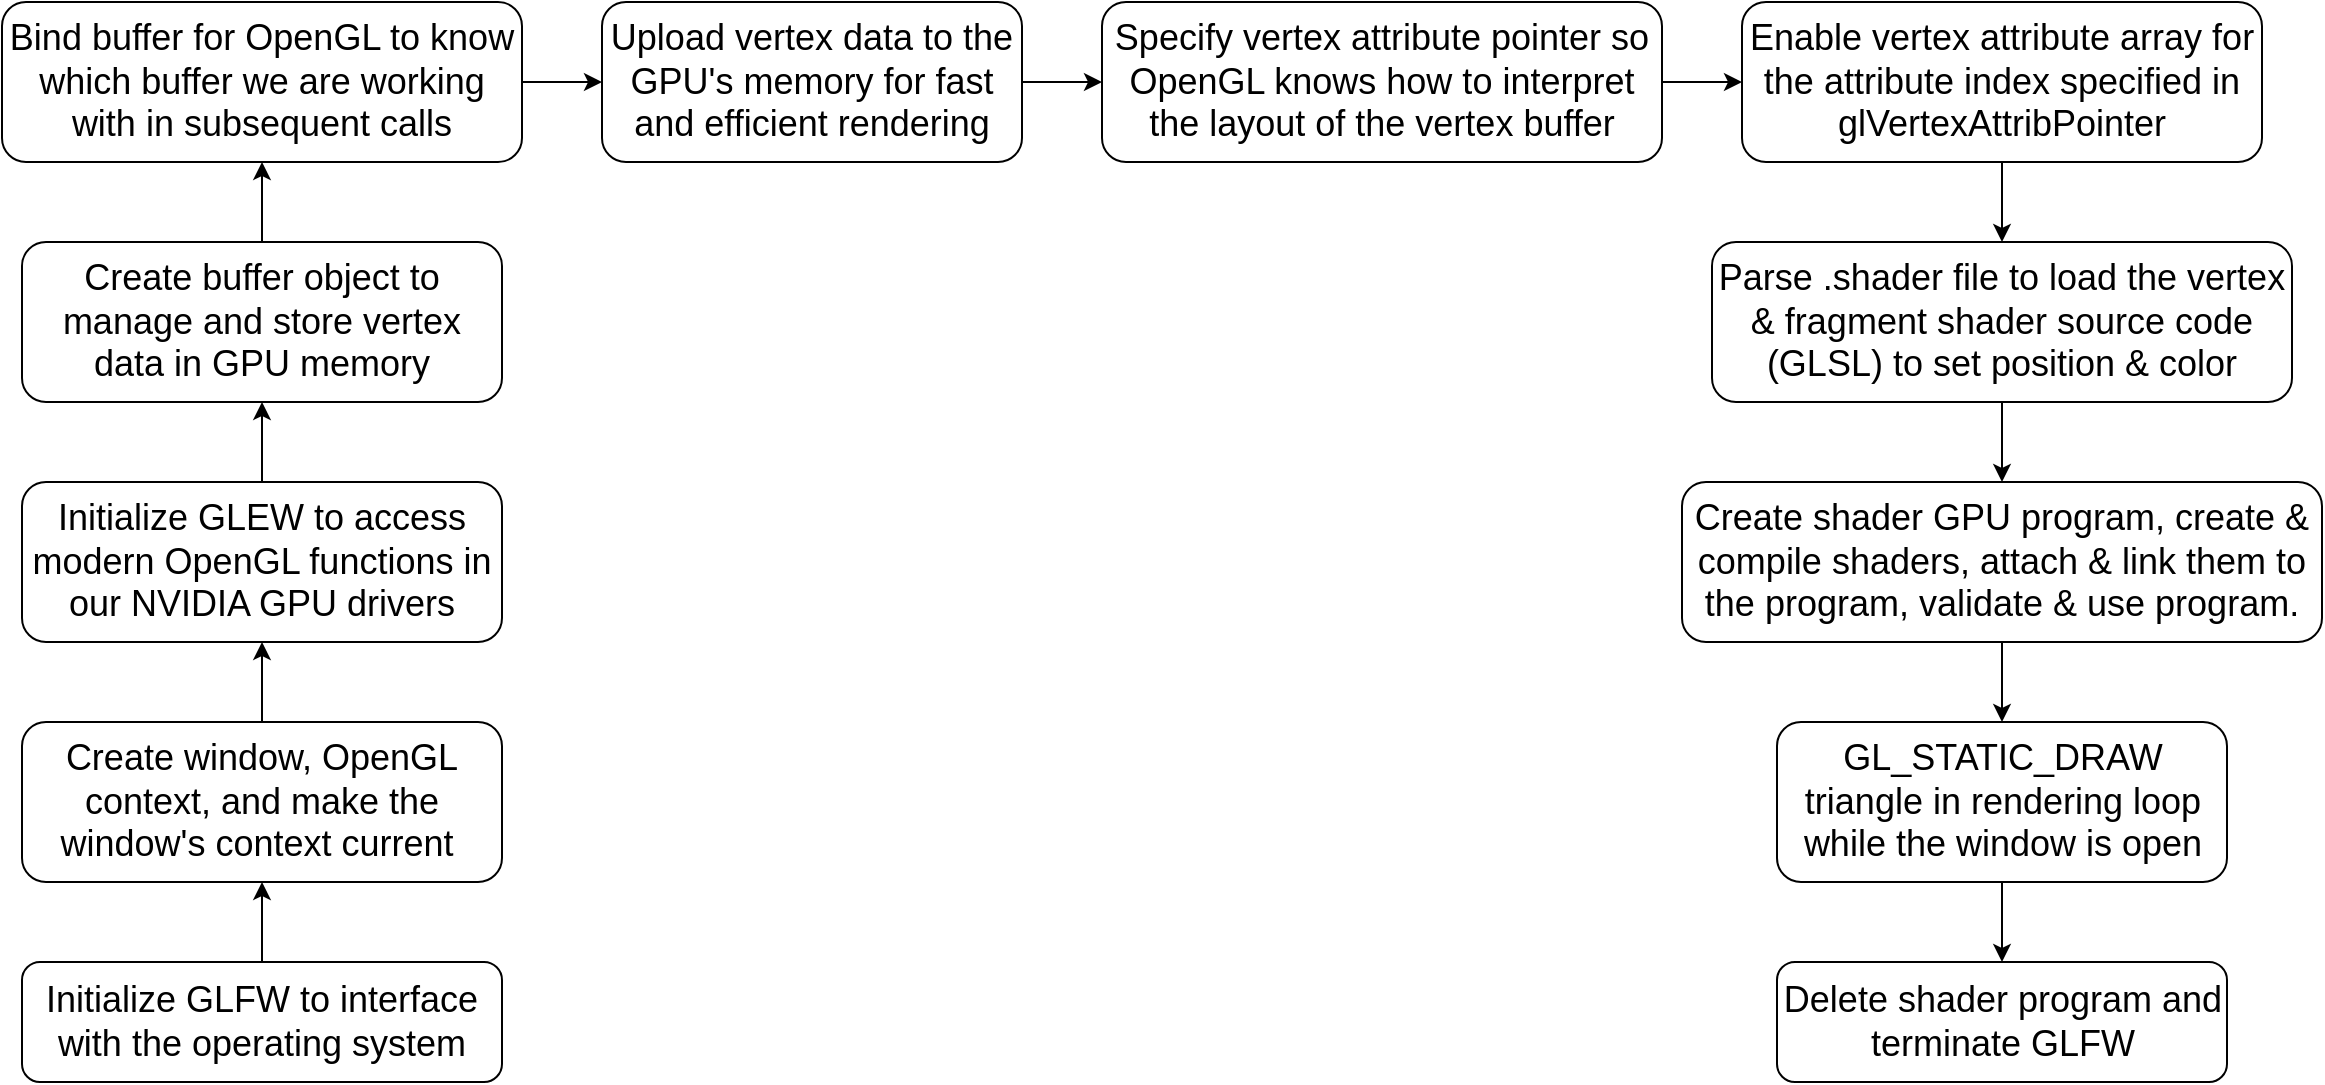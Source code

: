 <mxfile version="22.1.3" type="device">
  <diagram name="Page-1" id="ZNABBC2aGjuWdNrNK6D-">
    <mxGraphModel dx="1167" dy="593" grid="1" gridSize="10" guides="1" tooltips="1" connect="1" arrows="1" fold="1" page="1" pageScale="1" pageWidth="850" pageHeight="1100" math="0" shadow="0">
      <root>
        <mxCell id="0" />
        <mxCell id="1" parent="0" />
        <mxCell id="sqf7HXCJB63_eImmVd2U-1" value="&lt;font style=&quot;font-size: 18px;&quot;&gt;Initialize GLFW to interface with the operating system&lt;/font&gt;" style="rounded=1;whiteSpace=wrap;html=1;" vertex="1" parent="1">
          <mxGeometry x="30" y="520" width="240" height="60" as="geometry" />
        </mxCell>
        <mxCell id="sqf7HXCJB63_eImmVd2U-2" value="&lt;font style=&quot;font-size: 18px;&quot;&gt;Create window, OpenGL context, and make the window&#39;s context current&amp;nbsp;&lt;/font&gt;" style="rounded=1;whiteSpace=wrap;html=1;" vertex="1" parent="1">
          <mxGeometry x="30" y="400" width="240" height="80" as="geometry" />
        </mxCell>
        <mxCell id="sqf7HXCJB63_eImmVd2U-4" value="&lt;font style=&quot;font-size: 18px;&quot;&gt;Initialize GLEW to access modern OpenGL functions in our NVIDIA GPU drivers&lt;/font&gt;" style="rounded=1;whiteSpace=wrap;html=1;" vertex="1" parent="1">
          <mxGeometry x="30" y="280" width="240" height="80" as="geometry" />
        </mxCell>
        <mxCell id="sqf7HXCJB63_eImmVd2U-5" value="" style="endArrow=classic;html=1;rounded=0;exitX=0.5;exitY=0;exitDx=0;exitDy=0;entryX=0.5;entryY=1;entryDx=0;entryDy=0;" edge="1" parent="1" source="sqf7HXCJB63_eImmVd2U-1" target="sqf7HXCJB63_eImmVd2U-2">
          <mxGeometry width="50" height="50" relative="1" as="geometry">
            <mxPoint x="340" y="540" as="sourcePoint" />
            <mxPoint x="390" y="490" as="targetPoint" />
          </mxGeometry>
        </mxCell>
        <mxCell id="sqf7HXCJB63_eImmVd2U-6" value="" style="endArrow=classic;html=1;rounded=0;exitX=0.5;exitY=0;exitDx=0;exitDy=0;entryX=0.5;entryY=1;entryDx=0;entryDy=0;" edge="1" parent="1" source="sqf7HXCJB63_eImmVd2U-2" target="sqf7HXCJB63_eImmVd2U-4">
          <mxGeometry width="50" height="50" relative="1" as="geometry">
            <mxPoint x="290" y="400" as="sourcePoint" />
            <mxPoint x="340" y="350" as="targetPoint" />
          </mxGeometry>
        </mxCell>
        <mxCell id="sqf7HXCJB63_eImmVd2U-7" value="&lt;font style=&quot;font-size: 18px;&quot;&gt;Create buffer object to manage and store vertex data in GPU memory&lt;/font&gt;" style="rounded=1;whiteSpace=wrap;html=1;" vertex="1" parent="1">
          <mxGeometry x="30" y="160" width="240" height="80" as="geometry" />
        </mxCell>
        <mxCell id="sqf7HXCJB63_eImmVd2U-8" value="&lt;font style=&quot;font-size: 18px;&quot;&gt;Bind buffer for OpenGL to know which buffer we are working with in subsequent calls&lt;/font&gt;" style="rounded=1;whiteSpace=wrap;html=1;" vertex="1" parent="1">
          <mxGeometry x="20" y="40" width="260" height="80" as="geometry" />
        </mxCell>
        <mxCell id="sqf7HXCJB63_eImmVd2U-10" value="" style="endArrow=classic;html=1;rounded=0;exitX=0.5;exitY=0;exitDx=0;exitDy=0;entryX=0.5;entryY=1;entryDx=0;entryDy=0;" edge="1" parent="1" source="sqf7HXCJB63_eImmVd2U-4" target="sqf7HXCJB63_eImmVd2U-7">
          <mxGeometry width="50" height="50" relative="1" as="geometry">
            <mxPoint x="310" y="320" as="sourcePoint" />
            <mxPoint x="360" y="270" as="targetPoint" />
          </mxGeometry>
        </mxCell>
        <mxCell id="sqf7HXCJB63_eImmVd2U-11" value="" style="endArrow=classic;html=1;rounded=0;exitX=0.5;exitY=0;exitDx=0;exitDy=0;entryX=0.5;entryY=1;entryDx=0;entryDy=0;" edge="1" parent="1" source="sqf7HXCJB63_eImmVd2U-7" target="sqf7HXCJB63_eImmVd2U-8">
          <mxGeometry width="50" height="50" relative="1" as="geometry">
            <mxPoint x="320" y="160" as="sourcePoint" />
            <mxPoint x="370" y="110" as="targetPoint" />
          </mxGeometry>
        </mxCell>
        <mxCell id="sqf7HXCJB63_eImmVd2U-12" value="&lt;font style=&quot;font-size: 18px;&quot;&gt;Upload vertex data to the GPU&#39;s memory for fast and efficient rendering&lt;br&gt;&lt;/font&gt;" style="rounded=1;whiteSpace=wrap;html=1;" vertex="1" parent="1">
          <mxGeometry x="320" y="40" width="210" height="80" as="geometry" />
        </mxCell>
        <mxCell id="sqf7HXCJB63_eImmVd2U-13" value="" style="endArrow=classic;html=1;rounded=0;exitX=1;exitY=0.5;exitDx=0;exitDy=0;entryX=0;entryY=0.5;entryDx=0;entryDy=0;" edge="1" parent="1" source="sqf7HXCJB63_eImmVd2U-8" target="sqf7HXCJB63_eImmVd2U-12">
          <mxGeometry width="50" height="50" relative="1" as="geometry">
            <mxPoint x="360" y="190" as="sourcePoint" />
            <mxPoint x="410" y="140" as="targetPoint" />
          </mxGeometry>
        </mxCell>
        <mxCell id="sqf7HXCJB63_eImmVd2U-14" value="&lt;font style=&quot;font-size: 18px;&quot;&gt;Specify vertex attribute pointer so OpenGL knows how to interpret the layout of the vertex buffer&lt;br&gt;&lt;/font&gt;" style="rounded=1;whiteSpace=wrap;html=1;" vertex="1" parent="1">
          <mxGeometry x="570" y="40" width="280" height="80" as="geometry" />
        </mxCell>
        <mxCell id="sqf7HXCJB63_eImmVd2U-15" value="" style="endArrow=classic;html=1;rounded=0;exitX=1;exitY=0.5;exitDx=0;exitDy=0;entryX=0;entryY=0.5;entryDx=0;entryDy=0;" edge="1" parent="1" source="sqf7HXCJB63_eImmVd2U-12" target="sqf7HXCJB63_eImmVd2U-14">
          <mxGeometry width="50" height="50" relative="1" as="geometry">
            <mxPoint x="570" y="200" as="sourcePoint" />
            <mxPoint x="620" y="150" as="targetPoint" />
          </mxGeometry>
        </mxCell>
        <mxCell id="sqf7HXCJB63_eImmVd2U-16" value="&lt;font style=&quot;font-size: 18px;&quot;&gt;Enable vertex attribute array for the attribute index specified in glVertexAttribPointer&lt;br&gt;&lt;/font&gt;" style="rounded=1;whiteSpace=wrap;html=1;" vertex="1" parent="1">
          <mxGeometry x="890" y="40" width="260" height="80" as="geometry" />
        </mxCell>
        <mxCell id="sqf7HXCJB63_eImmVd2U-17" value="" style="endArrow=classic;html=1;rounded=0;exitX=1;exitY=0.5;exitDx=0;exitDy=0;entryX=0;entryY=0.5;entryDx=0;entryDy=0;" edge="1" parent="1" source="sqf7HXCJB63_eImmVd2U-14" target="sqf7HXCJB63_eImmVd2U-16">
          <mxGeometry width="50" height="50" relative="1" as="geometry">
            <mxPoint x="800" y="210" as="sourcePoint" />
            <mxPoint x="850" y="160" as="targetPoint" />
          </mxGeometry>
        </mxCell>
        <mxCell id="sqf7HXCJB63_eImmVd2U-18" value="&lt;font style=&quot;font-size: 18px;&quot;&gt;Parse .shader file to load the vertex &amp;amp; fragment shader source code (GLSL) to set position &amp;amp; color&lt;br&gt;&lt;/font&gt;" style="rounded=1;whiteSpace=wrap;html=1;" vertex="1" parent="1">
          <mxGeometry x="875" y="160" width="290" height="80" as="geometry" />
        </mxCell>
        <mxCell id="sqf7HXCJB63_eImmVd2U-19" value="" style="endArrow=classic;html=1;rounded=0;entryX=0.5;entryY=0;entryDx=0;entryDy=0;exitX=0.5;exitY=1;exitDx=0;exitDy=0;" edge="1" parent="1" source="sqf7HXCJB63_eImmVd2U-16" target="sqf7HXCJB63_eImmVd2U-18">
          <mxGeometry width="50" height="50" relative="1" as="geometry">
            <mxPoint x="810" y="200" as="sourcePoint" />
            <mxPoint x="860" y="150" as="targetPoint" />
          </mxGeometry>
        </mxCell>
        <mxCell id="sqf7HXCJB63_eImmVd2U-20" value="&lt;font style=&quot;font-size: 18px;&quot;&gt;Create shader GPU program, create &amp;amp; compile shaders, attach &amp;amp; link them to the program, validate &amp;amp; use program.&lt;br&gt;&lt;/font&gt;" style="rounded=1;whiteSpace=wrap;html=1;" vertex="1" parent="1">
          <mxGeometry x="860" y="280" width="320" height="80" as="geometry" />
        </mxCell>
        <mxCell id="sqf7HXCJB63_eImmVd2U-21" value="" style="endArrow=classic;html=1;rounded=0;entryX=0.5;entryY=0;entryDx=0;entryDy=0;exitX=0.5;exitY=1;exitDx=0;exitDy=0;" edge="1" parent="1" source="sqf7HXCJB63_eImmVd2U-18" target="sqf7HXCJB63_eImmVd2U-20">
          <mxGeometry width="50" height="50" relative="1" as="geometry">
            <mxPoint x="810" y="240" as="sourcePoint" />
            <mxPoint x="860" y="190" as="targetPoint" />
          </mxGeometry>
        </mxCell>
        <mxCell id="sqf7HXCJB63_eImmVd2U-22" value="&lt;font style=&quot;font-size: 18px;&quot;&gt;GL_STATIC_DRAW triangle in rendering loop while the window is open&lt;br&gt;&lt;/font&gt;" style="rounded=1;whiteSpace=wrap;html=1;" vertex="1" parent="1">
          <mxGeometry x="907.5" y="400" width="225" height="80" as="geometry" />
        </mxCell>
        <mxCell id="sqf7HXCJB63_eImmVd2U-23" value="" style="endArrow=classic;html=1;rounded=0;entryX=0.5;entryY=0;entryDx=0;entryDy=0;exitX=0.5;exitY=1;exitDx=0;exitDy=0;" edge="1" parent="1" source="sqf7HXCJB63_eImmVd2U-20" target="sqf7HXCJB63_eImmVd2U-22">
          <mxGeometry width="50" height="50" relative="1" as="geometry">
            <mxPoint x="700" y="400" as="sourcePoint" />
            <mxPoint x="750" y="350" as="targetPoint" />
          </mxGeometry>
        </mxCell>
        <mxCell id="sqf7HXCJB63_eImmVd2U-25" value="&lt;font style=&quot;font-size: 18px;&quot;&gt;Delete shader program and terminate GLFW&lt;br&gt;&lt;/font&gt;" style="rounded=1;whiteSpace=wrap;html=1;" vertex="1" parent="1">
          <mxGeometry x="907.5" y="520" width="225" height="60" as="geometry" />
        </mxCell>
        <mxCell id="sqf7HXCJB63_eImmVd2U-26" value="" style="endArrow=classic;html=1;rounded=0;entryX=0.5;entryY=0;entryDx=0;entryDy=0;exitX=0.5;exitY=1;exitDx=0;exitDy=0;" edge="1" parent="1" source="sqf7HXCJB63_eImmVd2U-22" target="sqf7HXCJB63_eImmVd2U-25">
          <mxGeometry width="50" height="50" relative="1" as="geometry">
            <mxPoint x="750" y="520" as="sourcePoint" />
            <mxPoint x="800" y="470" as="targetPoint" />
          </mxGeometry>
        </mxCell>
      </root>
    </mxGraphModel>
  </diagram>
</mxfile>
